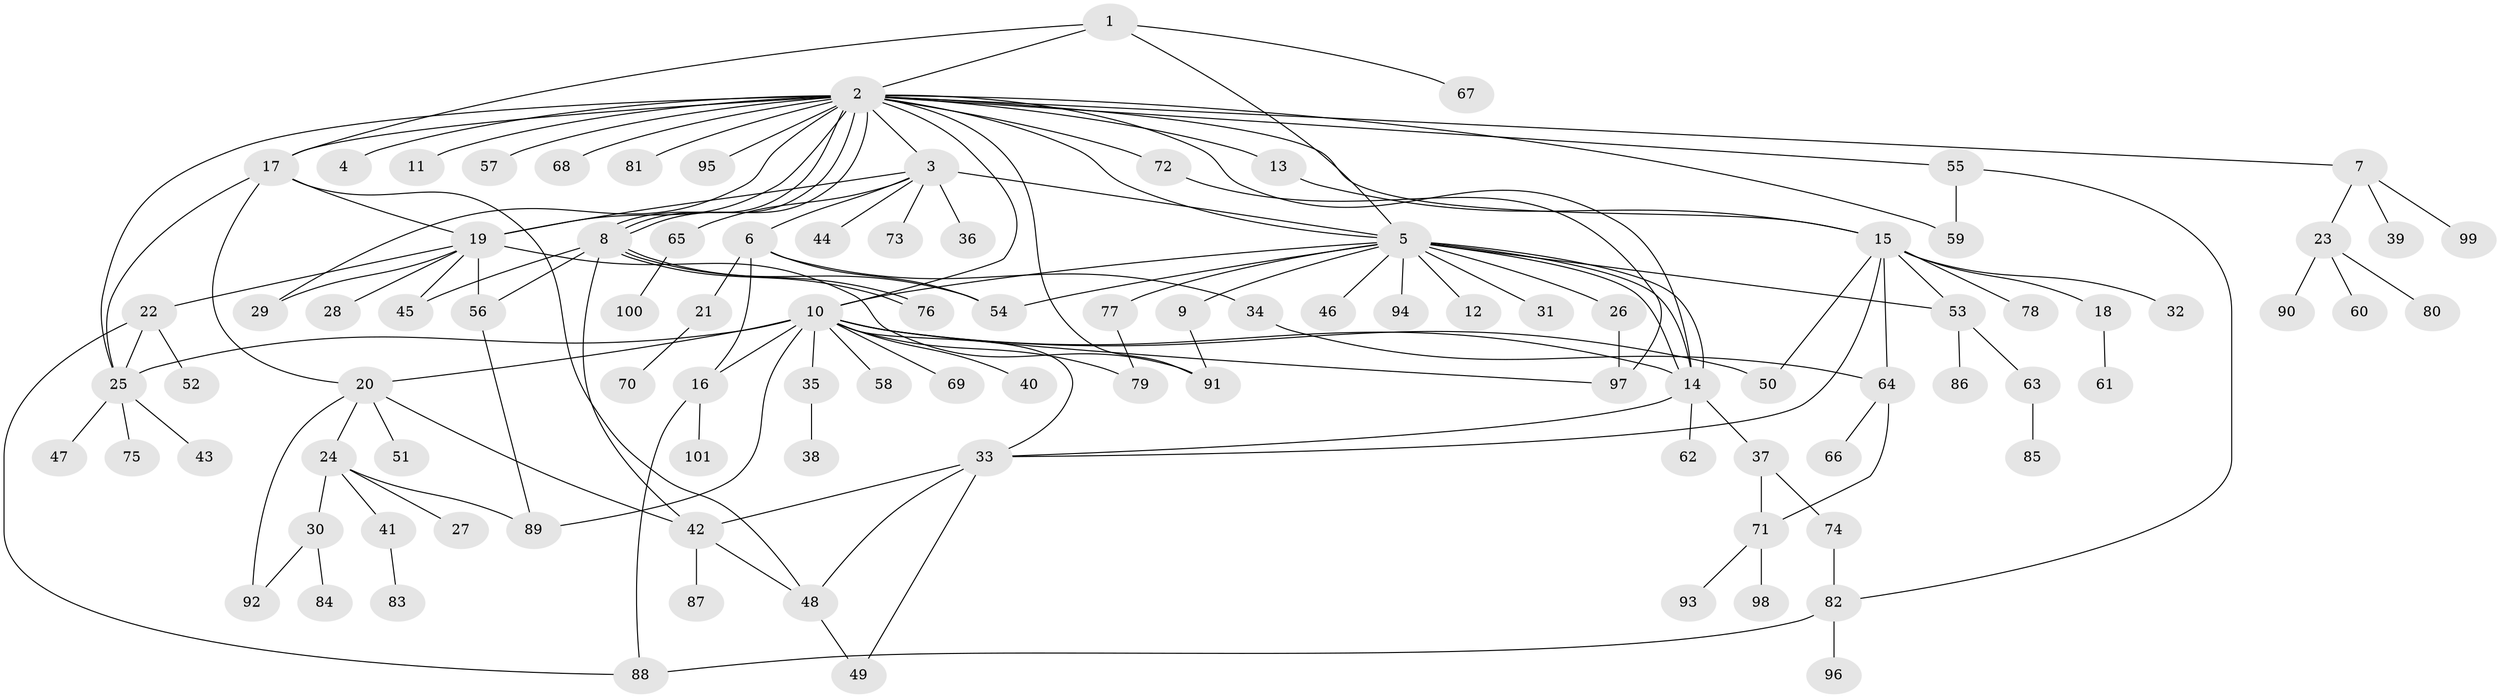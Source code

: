 // Generated by graph-tools (version 1.1) at 2025/01/03/09/25 03:01:50]
// undirected, 101 vertices, 147 edges
graph export_dot {
graph [start="1"]
  node [color=gray90,style=filled];
  1;
  2;
  3;
  4;
  5;
  6;
  7;
  8;
  9;
  10;
  11;
  12;
  13;
  14;
  15;
  16;
  17;
  18;
  19;
  20;
  21;
  22;
  23;
  24;
  25;
  26;
  27;
  28;
  29;
  30;
  31;
  32;
  33;
  34;
  35;
  36;
  37;
  38;
  39;
  40;
  41;
  42;
  43;
  44;
  45;
  46;
  47;
  48;
  49;
  50;
  51;
  52;
  53;
  54;
  55;
  56;
  57;
  58;
  59;
  60;
  61;
  62;
  63;
  64;
  65;
  66;
  67;
  68;
  69;
  70;
  71;
  72;
  73;
  74;
  75;
  76;
  77;
  78;
  79;
  80;
  81;
  82;
  83;
  84;
  85;
  86;
  87;
  88;
  89;
  90;
  91;
  92;
  93;
  94;
  95;
  96;
  97;
  98;
  99;
  100;
  101;
  1 -- 2;
  1 -- 5;
  1 -- 17;
  1 -- 67;
  2 -- 3;
  2 -- 4;
  2 -- 5;
  2 -- 7;
  2 -- 8;
  2 -- 8;
  2 -- 8;
  2 -- 10;
  2 -- 11;
  2 -- 13;
  2 -- 14;
  2 -- 15;
  2 -- 17;
  2 -- 19;
  2 -- 25;
  2 -- 29;
  2 -- 55;
  2 -- 57;
  2 -- 59;
  2 -- 68;
  2 -- 72;
  2 -- 81;
  2 -- 91;
  2 -- 95;
  3 -- 5;
  3 -- 6;
  3 -- 19;
  3 -- 36;
  3 -- 44;
  3 -- 65;
  3 -- 73;
  5 -- 9;
  5 -- 10;
  5 -- 12;
  5 -- 14;
  5 -- 14;
  5 -- 14;
  5 -- 26;
  5 -- 31;
  5 -- 46;
  5 -- 53;
  5 -- 54;
  5 -- 77;
  5 -- 94;
  6 -- 16;
  6 -- 21;
  6 -- 34;
  6 -- 54;
  7 -- 23;
  7 -- 39;
  7 -- 99;
  8 -- 42;
  8 -- 45;
  8 -- 54;
  8 -- 56;
  8 -- 76;
  8 -- 76;
  9 -- 91;
  10 -- 14;
  10 -- 16;
  10 -- 20;
  10 -- 25;
  10 -- 33;
  10 -- 35;
  10 -- 40;
  10 -- 50;
  10 -- 58;
  10 -- 69;
  10 -- 79;
  10 -- 89;
  10 -- 97;
  13 -- 15;
  14 -- 33;
  14 -- 37;
  14 -- 62;
  15 -- 18;
  15 -- 32;
  15 -- 33;
  15 -- 50;
  15 -- 53;
  15 -- 64;
  15 -- 78;
  16 -- 88;
  16 -- 101;
  17 -- 19;
  17 -- 20;
  17 -- 25;
  17 -- 48;
  18 -- 61;
  19 -- 22;
  19 -- 28;
  19 -- 29;
  19 -- 45;
  19 -- 56;
  19 -- 91;
  20 -- 24;
  20 -- 42;
  20 -- 51;
  20 -- 92;
  21 -- 70;
  22 -- 25;
  22 -- 52;
  22 -- 88;
  23 -- 60;
  23 -- 80;
  23 -- 90;
  24 -- 27;
  24 -- 30;
  24 -- 41;
  24 -- 89;
  25 -- 43;
  25 -- 47;
  25 -- 75;
  26 -- 97;
  30 -- 84;
  30 -- 92;
  33 -- 42;
  33 -- 48;
  33 -- 49;
  34 -- 64;
  35 -- 38;
  37 -- 71;
  37 -- 74;
  41 -- 83;
  42 -- 48;
  42 -- 87;
  48 -- 49;
  53 -- 63;
  53 -- 86;
  55 -- 59;
  55 -- 82;
  56 -- 89;
  63 -- 85;
  64 -- 66;
  64 -- 71;
  65 -- 100;
  71 -- 93;
  71 -- 98;
  72 -- 97;
  74 -- 82;
  77 -- 79;
  82 -- 88;
  82 -- 96;
}
